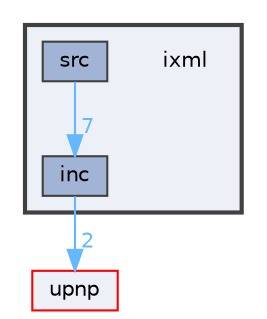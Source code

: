 digraph "/Users/mylhyz/Downloads/libupnp-1.14.18/ixml"
{
 // LATEX_PDF_SIZE
  bgcolor="transparent";
  edge [fontname=Helvetica,fontsize=10,labelfontname=Helvetica,labelfontsize=10];
  node [fontname=Helvetica,fontsize=10,shape=box,height=0.2,width=0.4];
  compound=true
  subgraph clusterdir_31beb016aa6d7229478e8618a61a6722 {
    graph [ bgcolor="#edf0f7", pencolor="grey25", label="", fontname=Helvetica,fontsize=10 style="filled,bold", URL="dir_31beb016aa6d7229478e8618a61a6722.html",tooltip=""]
    dir_31beb016aa6d7229478e8618a61a6722 [shape=plaintext, label="ixml"];
  dir_1aa09812ab337758aa4dbb0d92d67962 [label="inc", fillcolor="#a2b4d6", color="grey25", style="filled", URL="dir_1aa09812ab337758aa4dbb0d92d67962.html",tooltip=""];
  dir_6f78653fe853c3b7b7e771f4dba979ec [label="src", fillcolor="#a2b4d6", color="grey25", style="filled", URL="dir_6f78653fe853c3b7b7e771f4dba979ec.html",tooltip=""];
  }
  dir_500eb3075243de088213ee7b504b6a30 [label="upnp", fillcolor="#edf0f7", color="red", style="filled", URL="dir_500eb3075243de088213ee7b504b6a30.html",tooltip=""];
  dir_1aa09812ab337758aa4dbb0d92d67962->dir_500eb3075243de088213ee7b504b6a30 [headlabel="2", labeldistance=1.5 headhref="dir_000007_000022.html" href="dir_000007_000022.html" color="steelblue1" fontcolor="steelblue1"];
  dir_6f78653fe853c3b7b7e771f4dba979ec->dir_1aa09812ab337758aa4dbb0d92d67962 [headlabel="7", labeldistance=1.5 headhref="dir_000018_000007.html" href="dir_000018_000007.html" color="steelblue1" fontcolor="steelblue1"];
}
